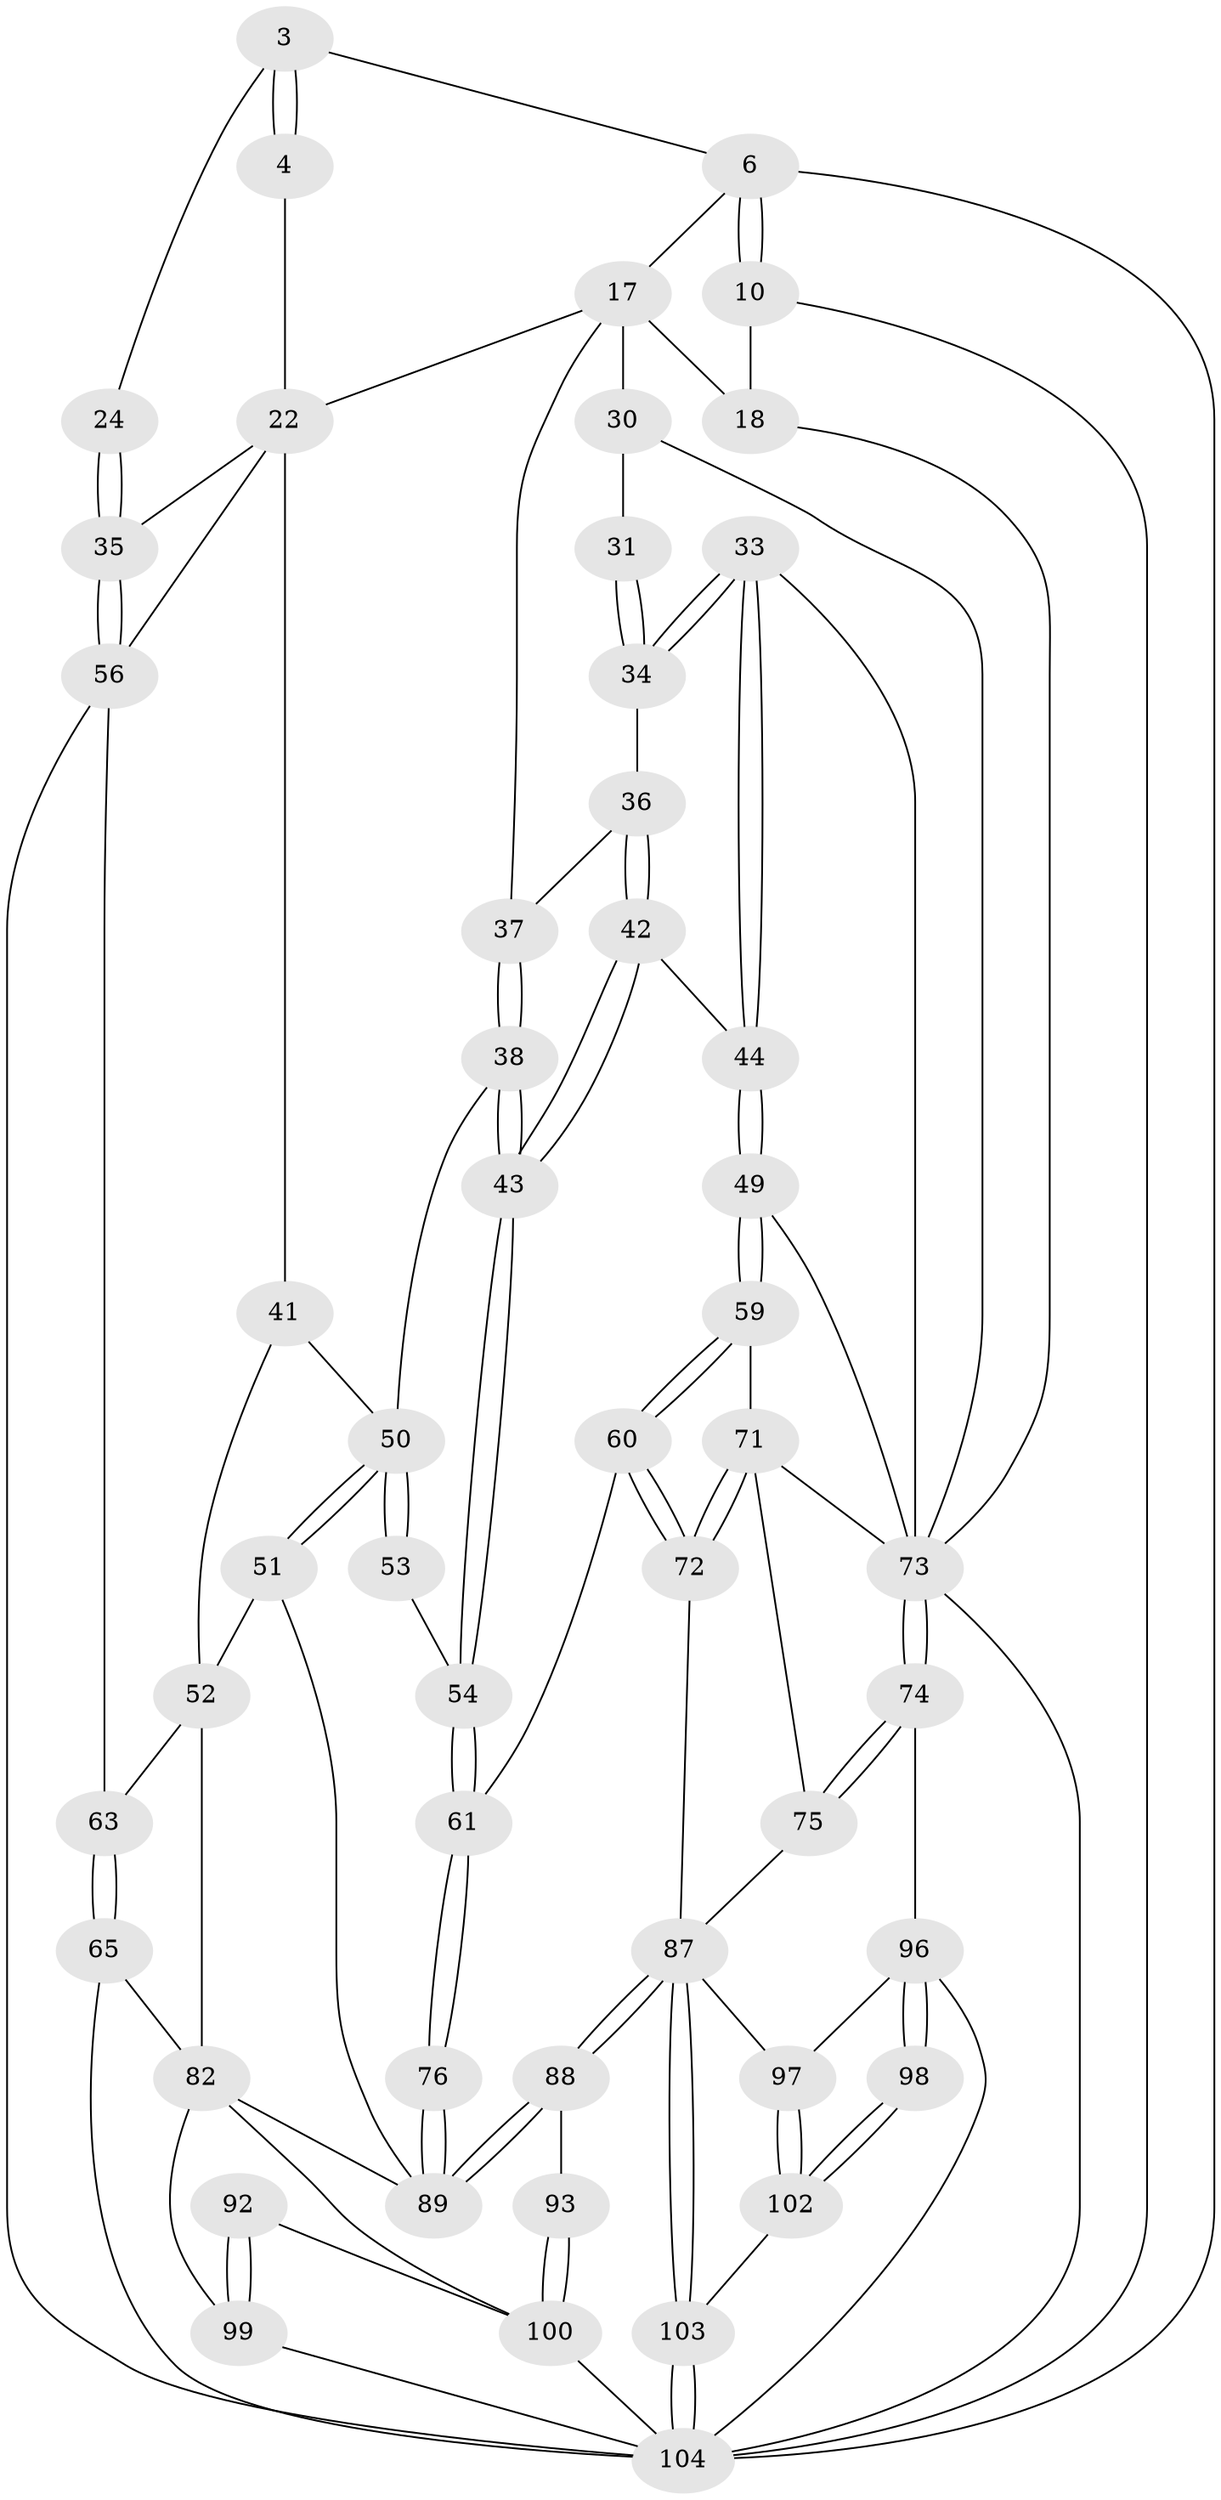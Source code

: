 // original degree distribution, {3: 0.019230769230769232, 6: 0.2403846153846154, 5: 0.4807692307692308, 4: 0.25961538461538464}
// Generated by graph-tools (version 1.1) at 2025/01/03/09/25 05:01:08]
// undirected, 52 vertices, 121 edges
graph export_dot {
graph [start="1"]
  node [color=gray90,style=filled];
  3 [pos="+0+0"];
  4 [pos="+0.11514282614489403+0.09371501522442904"];
  6 [pos="+0.5470156005267852+0",super="+2"];
  10 [pos="+1+0"];
  17 [pos="+0.45334608371680507+0.2900447674480391",super="+8+11+16+13"];
  18 [pos="+1+0.3609679661688965",super="+12"];
  22 [pos="+0.26872018888697274+0.38132021771993624",super="+21+20"];
  24 [pos="+0+0.03375266323571933"];
  30 [pos="+0.6554474679518427+0.27331024019436656",super="+14+15"];
  31 [pos="+0.6032969309841882+0.36325199088075166"];
  33 [pos="+0.654626174238795+0.43745663686108166"];
  34 [pos="+0.6029021369913752+0.4031415267613518"];
  35 [pos="+0+0.2588605490341976",super="+26+23"];
  36 [pos="+0.553494379229941+0.4153284629357026"];
  37 [pos="+0.507088095214141+0.3959307467863841"];
  38 [pos="+0.46416798851826285+0.47660581811737557"];
  41 [pos="+0.39968870884077407+0.45315581145837797"];
  42 [pos="+0.5542485174994976+0.5164758768575071"];
  43 [pos="+0.5268664213100563+0.5313887503667276"];
  44 [pos="+0.5570599756302967+0.5164033138301992"];
  49 [pos="+0.6353283493111422+0.5529512132830187"];
  50 [pos="+0.3576815506506489+0.6346445767258365",super="+40+39"];
  51 [pos="+0.34740905150196855+0.6386896001920089"];
  52 [pos="+0.292963140520164+0.6142666247465821",super="+46"];
  53 [pos="+0.41958736836557387+0.6293076405560124"];
  54 [pos="+0.5001960234344959+0.6282338667314716"];
  56 [pos="+0+0.43671020057801513",super="+55+48+25"];
  59 [pos="+0.6683783889335161+0.5995927019082534"];
  60 [pos="+0.5756852277824205+0.6901098637283261"];
  61 [pos="+0.5681251241092905+0.6902917390393095"];
  63 [pos="+0.008187811840488137+0.5460556762886142",super="+47"];
  65 [pos="+0.07467840048695884+0.6162338838116017"];
  71 [pos="+0.7666759663988082+0.6879574128113471",super="+62"];
  72 [pos="+0.6499520676974754+0.7490986747418507"];
  73 [pos="+1+0.6637694489783682",super="+32"];
  74 [pos="+0.9241048152697175+0.7606793998487063"];
  75 [pos="+0.7763747870264185+0.7033687226688972"];
  76 [pos="+0.49340952456162424+0.8121386133405101"];
  82 [pos="+0.3015417678915015+0.8032105356914424",super="+70+67"];
  87 [pos="+0.49489357339981743+0.9496321411190928",super="+86+80+79"];
  88 [pos="+0.4911565838245671+0.9437990294241669"];
  89 [pos="+0.48538220118714887+0.8700175280904778",super="+81+77"];
  92 [pos="+0.18052942835656627+0.8686347471738342"];
  93 [pos="+0.33509234132619087+0.897020376960292"];
  96 [pos="+0.8304007741713515+0.9713458124980544",super="+95"];
  97 [pos="+0.7265700245906854+0.8863502525699231",super="+94"];
  98 [pos="+1+1"];
  99 [pos="+0.1382176567725535+1",super="+69+68"];
  100 [pos="+0.2355077288111662+1",super="+91+90"];
  102 [pos="+0.6772252273761314+1"];
  103 [pos="+0.5108787675530023+1"];
  104 [pos="+0.19211416161653413+1",super="+101+78"];
  3 -- 4;
  3 -- 4;
  3 -- 24;
  3 -- 6;
  4 -- 22 [weight=2];
  6 -- 10 [weight=2];
  6 -- 10;
  6 -- 104;
  6 -- 17;
  10 -- 104;
  10 -- 18;
  17 -- 37;
  17 -- 30 [weight=2];
  17 -- 18 [weight=2];
  17 -- 22 [weight=2];
  18 -- 73;
  22 -- 56;
  22 -- 41;
  22 -- 35;
  24 -- 35 [weight=2];
  24 -- 35;
  30 -- 31 [weight=2];
  30 -- 73;
  31 -- 34;
  31 -- 34;
  33 -- 34;
  33 -- 34;
  33 -- 44;
  33 -- 44;
  33 -- 73;
  34 -- 36;
  35 -- 56 [weight=2];
  35 -- 56;
  36 -- 37;
  36 -- 42;
  36 -- 42;
  37 -- 38;
  37 -- 38;
  38 -- 43;
  38 -- 43;
  38 -- 50;
  41 -- 50;
  41 -- 52;
  42 -- 43;
  42 -- 43;
  42 -- 44;
  43 -- 54;
  43 -- 54;
  44 -- 49;
  44 -- 49;
  49 -- 59;
  49 -- 59;
  49 -- 73;
  50 -- 51;
  50 -- 51;
  50 -- 53 [weight=2];
  50 -- 53;
  51 -- 52;
  51 -- 89;
  52 -- 82 [weight=2];
  52 -- 63;
  53 -- 54;
  54 -- 61;
  54 -- 61;
  56 -- 63 [weight=2];
  56 -- 104;
  59 -- 60;
  59 -- 60;
  59 -- 71;
  60 -- 61;
  60 -- 72;
  60 -- 72;
  61 -- 76;
  61 -- 76;
  63 -- 65;
  63 -- 65;
  65 -- 104;
  65 -- 82;
  71 -- 72;
  71 -- 72;
  71 -- 75;
  71 -- 73;
  72 -- 87;
  73 -- 74;
  73 -- 74;
  73 -- 104;
  74 -- 75;
  74 -- 75;
  74 -- 96;
  75 -- 87;
  76 -- 89 [weight=2];
  76 -- 89;
  82 -- 89;
  82 -- 100;
  82 -- 99;
  87 -- 88;
  87 -- 88;
  87 -- 103;
  87 -- 103;
  87 -- 97 [weight=2];
  88 -- 89;
  88 -- 89;
  88 -- 93;
  92 -- 99 [weight=2];
  92 -- 99;
  92 -- 100;
  93 -- 100 [weight=2];
  93 -- 100;
  96 -- 97 [weight=2];
  96 -- 98 [weight=2];
  96 -- 98;
  96 -- 104;
  97 -- 102;
  97 -- 102;
  98 -- 102;
  98 -- 102;
  99 -- 104 [weight=2];
  100 -- 104;
  102 -- 103;
  103 -- 104;
  103 -- 104;
}
